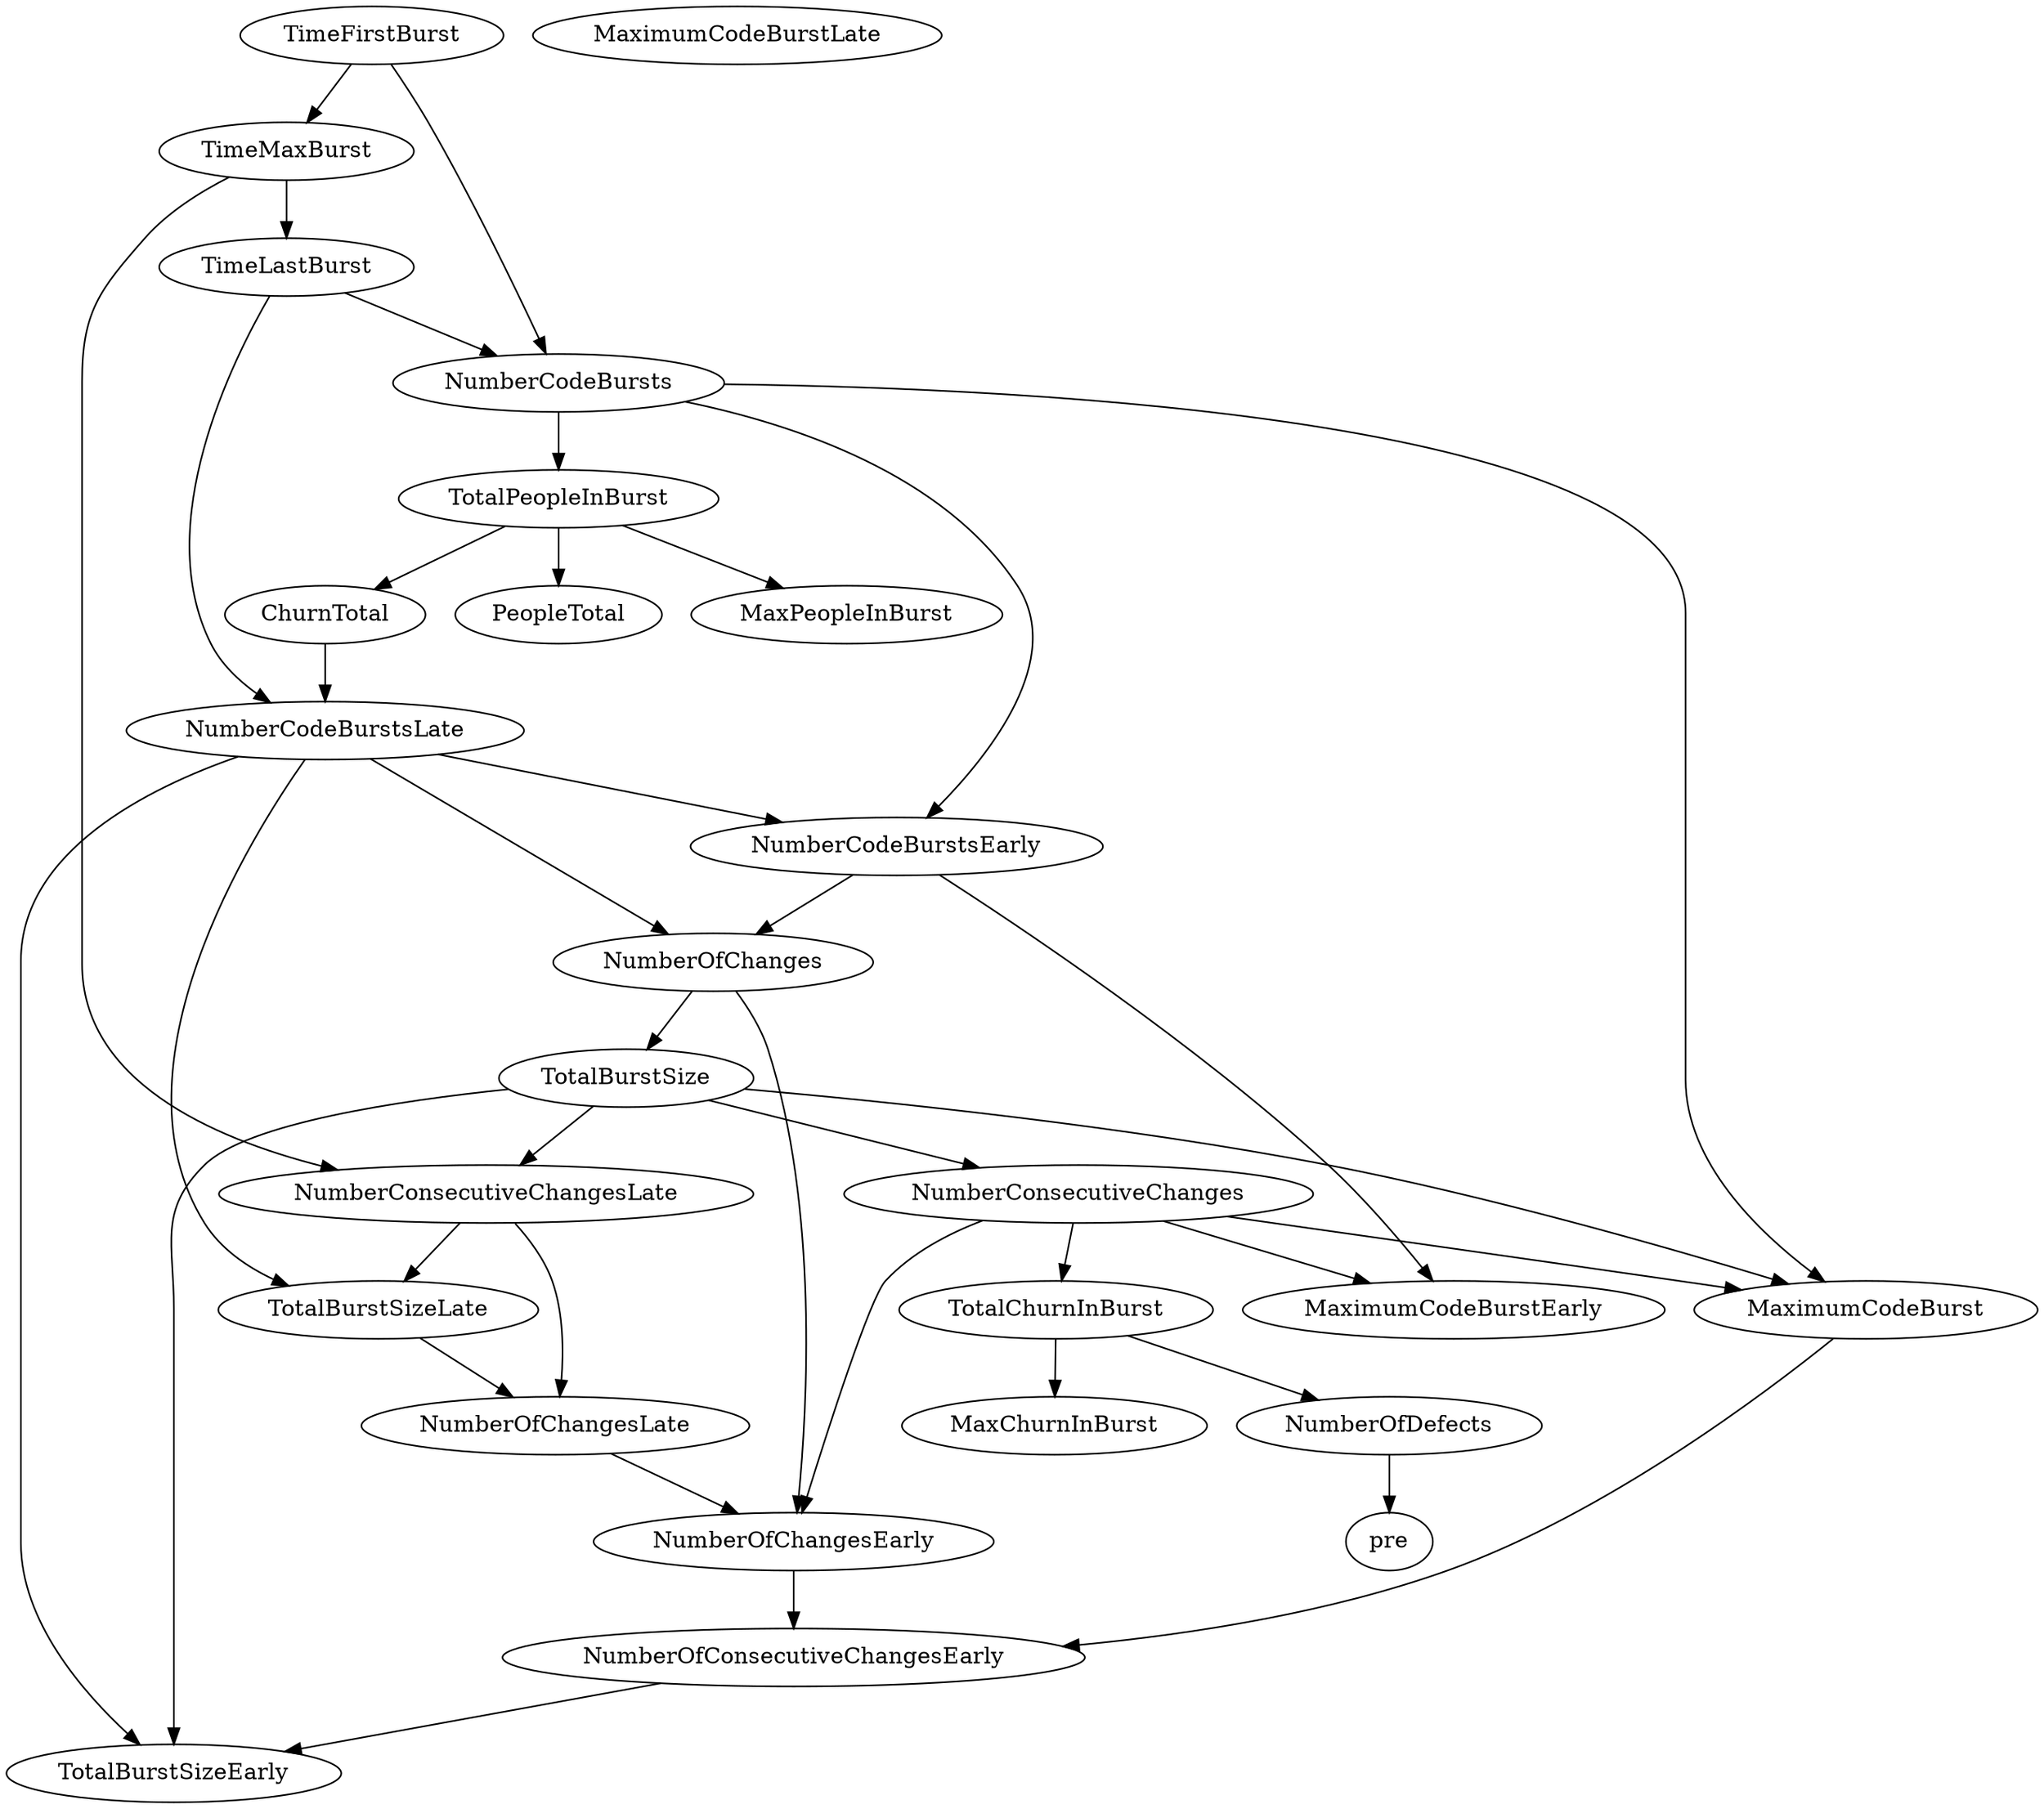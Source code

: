 digraph {
   TotalPeopleInBurst;
   MaximumCodeBurstLate;
   NumberOfChanges;
   MaxPeopleInBurst;
   TotalBurstSizeLate;
   NumberCodeBurstsLate;
   NumberOfChangesLate;
   NumberOfChangesEarly;
   MaxChurnInBurst;
   MaximumCodeBurstEarly;
   NumberCodeBurstsEarly;
   TimeFirstBurst;
   TotalChurnInBurst;
   ChurnTotal;
   MaximumCodeBurst;
   NumberOfConsecutiveChangesEarly;
   NumberConsecutiveChangesLate;
   TotalBurstSizeEarly;
   TotalBurstSize;
   TimeMaxBurst;
   NumberConsecutiveChanges;
   TimeLastBurst;
   NumberCodeBursts;
   PeopleTotal;
   pre;
   NumberOfDefects;
   TotalPeopleInBurst -> MaxPeopleInBurst;
   TotalPeopleInBurst -> ChurnTotal;
   TotalPeopleInBurst -> PeopleTotal;
   NumberOfChanges -> NumberOfChangesEarly;
   NumberOfChanges -> TotalBurstSize;
   TotalBurstSizeLate -> NumberOfChangesLate;
   NumberCodeBurstsLate -> NumberOfChanges;
   NumberCodeBurstsLate -> TotalBurstSizeLate;
   NumberCodeBurstsLate -> NumberCodeBurstsEarly;
   NumberCodeBurstsLate -> TotalBurstSizeEarly;
   NumberOfChangesLate -> NumberOfChangesEarly;
   NumberOfChangesEarly -> NumberOfConsecutiveChangesEarly;
   NumberCodeBurstsEarly -> NumberOfChanges;
   NumberCodeBurstsEarly -> MaximumCodeBurstEarly;
   TimeFirstBurst -> TimeMaxBurst;
   TimeFirstBurst -> NumberCodeBursts;
   TotalChurnInBurst -> MaxChurnInBurst;
   TotalChurnInBurst -> NumberOfDefects;
   ChurnTotal -> NumberCodeBurstsLate;
   MaximumCodeBurst -> NumberOfConsecutiveChangesEarly;
   NumberOfConsecutiveChangesEarly -> TotalBurstSizeEarly;
   NumberConsecutiveChangesLate -> TotalBurstSizeLate;
   NumberConsecutiveChangesLate -> NumberOfChangesLate;
   TotalBurstSize -> MaximumCodeBurst;
   TotalBurstSize -> NumberConsecutiveChangesLate;
   TotalBurstSize -> TotalBurstSizeEarly;
   TotalBurstSize -> NumberConsecutiveChanges;
   TimeMaxBurst -> NumberConsecutiveChangesLate;
   TimeMaxBurst -> TimeLastBurst;
   NumberConsecutiveChanges -> NumberOfChangesEarly;
   NumberConsecutiveChanges -> MaximumCodeBurstEarly;
   NumberConsecutiveChanges -> TotalChurnInBurst;
   NumberConsecutiveChanges -> MaximumCodeBurst;
   TimeLastBurst -> NumberCodeBurstsLate;
   TimeLastBurst -> NumberCodeBursts;
   NumberCodeBursts -> TotalPeopleInBurst;
   NumberCodeBursts -> NumberCodeBurstsEarly;
   NumberCodeBursts -> MaximumCodeBurst;
   NumberOfDefects -> pre;
}
